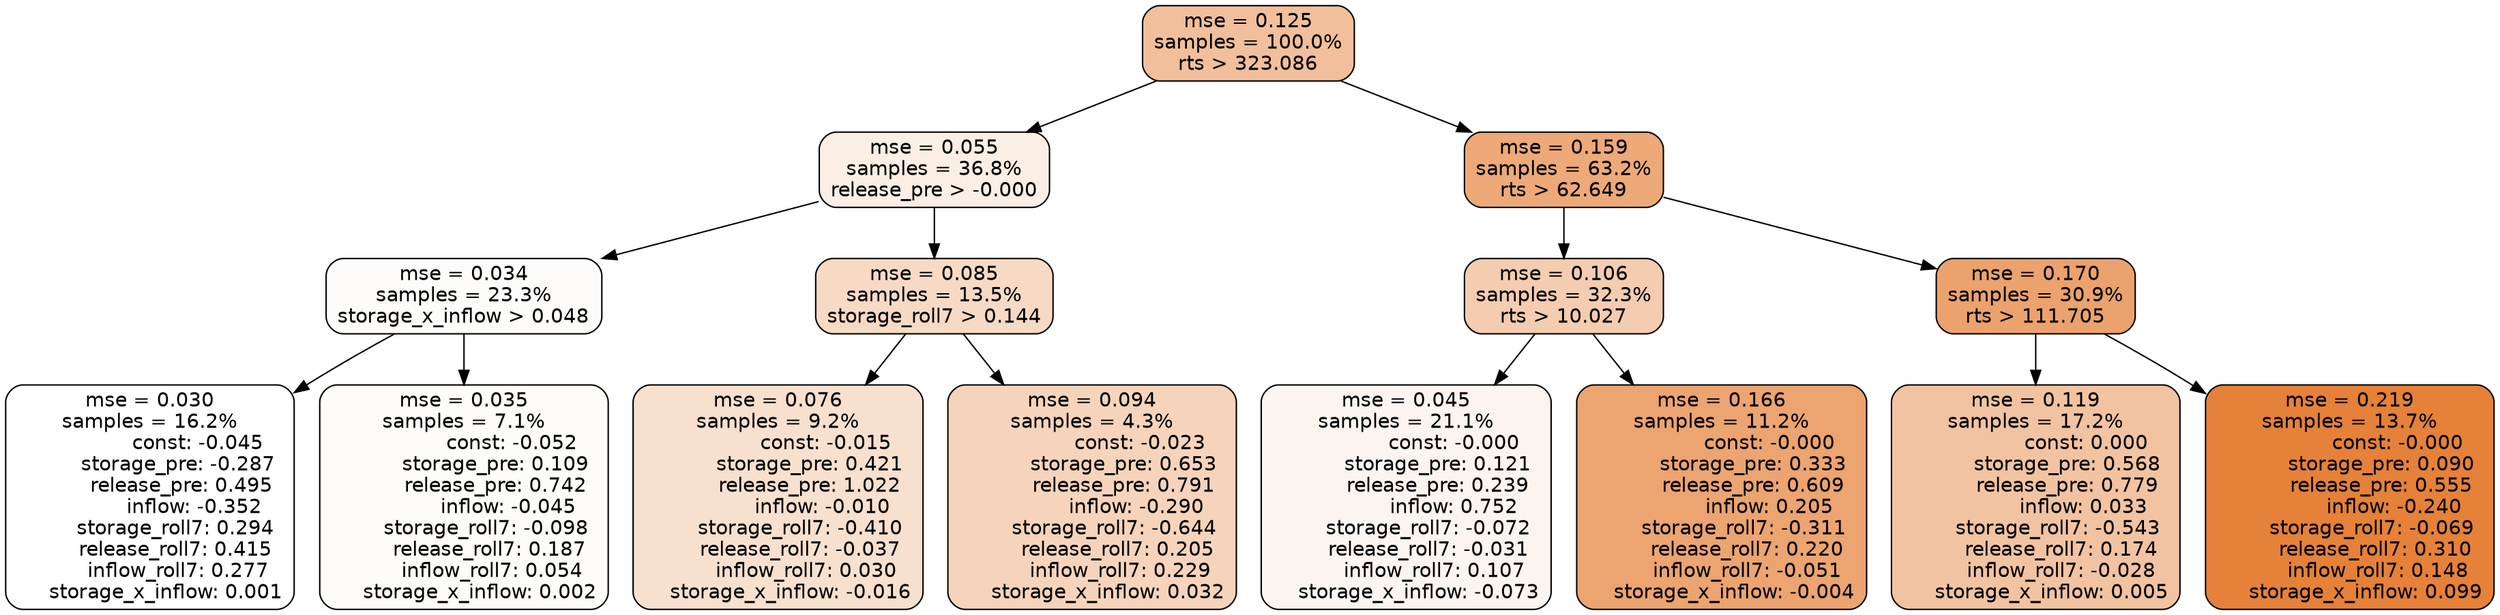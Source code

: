 digraph tree {
node [shape=rectangle, style="filled, rounded", color="black", fontname=helvetica] ;
edge [fontname=helvetica] ;
	"0" [label="mse = 0.125
samples = 100.0%
rts > 323.086", fillcolor="#f1bf9b"]
	"8" [label="mse = 0.055
samples = 36.8%
release_pre > -0.000", fillcolor="#fbeee4"]
	"1" [label="mse = 0.159
samples = 63.2%
rts > 62.649", fillcolor="#eda978"]
	"9" [label="mse = 0.034
samples = 23.3%
storage_x_inflow > 0.048", fillcolor="#fefcfa"]
	"12" [label="mse = 0.085
samples = 13.5%
storage_roll7 > 0.144", fillcolor="#f7dac4"]
	"2" [label="mse = 0.106
samples = 32.3%
rts > 10.027", fillcolor="#f4ccaf"]
	"5" [label="mse = 0.170
samples = 30.9%
rts > 111.705", fillcolor="#eba26c"]
	"10" [label="mse = 0.030
samples = 16.2%
               const: -0.045
         storage_pre: -0.287
          release_pre: 0.495
              inflow: -0.352
        storage_roll7: 0.294
        release_roll7: 0.415
         inflow_roll7: 0.277
     storage_x_inflow: 0.001", fillcolor="#ffffff"]
	"11" [label="mse = 0.035
samples = 7.1%
               const: -0.052
          storage_pre: 0.109
          release_pre: 0.742
              inflow: -0.045
       storage_roll7: -0.098
        release_roll7: 0.187
         inflow_roll7: 0.054
     storage_x_inflow: 0.002", fillcolor="#fefbf9"]
	"14" [label="mse = 0.076
samples = 9.2%
               const: -0.015
          storage_pre: 0.421
          release_pre: 1.022
              inflow: -0.010
       storage_roll7: -0.410
       release_roll7: -0.037
         inflow_roll7: 0.030
    storage_x_inflow: -0.016", fillcolor="#f8e0ce"]
	"13" [label="mse = 0.094
samples = 4.3%
               const: -0.023
          storage_pre: 0.653
          release_pre: 0.791
              inflow: -0.290
       storage_roll7: -0.644
        release_roll7: 0.205
         inflow_roll7: 0.229
     storage_x_inflow: 0.032", fillcolor="#f6d4bb"]
	"3" [label="mse = 0.045
samples = 21.1%
               const: -0.000
          storage_pre: 0.121
          release_pre: 0.239
               inflow: 0.752
       storage_roll7: -0.072
       release_roll7: -0.031
         inflow_roll7: 0.107
    storage_x_inflow: -0.073", fillcolor="#fcf4ee"]
	"4" [label="mse = 0.166
samples = 11.2%
               const: -0.000
          storage_pre: 0.333
          release_pre: 0.609
               inflow: 0.205
       storage_roll7: -0.311
        release_roll7: 0.220
        inflow_roll7: -0.051
    storage_x_inflow: -0.004", fillcolor="#eca470"]
	"7" [label="mse = 0.119
samples = 17.2%
                const: 0.000
          storage_pre: 0.568
          release_pre: 0.779
               inflow: 0.033
       storage_roll7: -0.543
        release_roll7: 0.174
        inflow_roll7: -0.028
     storage_x_inflow: 0.005", fillcolor="#f2c3a1"]
	"6" [label="mse = 0.219
samples = 13.7%
               const: -0.000
          storage_pre: 0.090
          release_pre: 0.555
              inflow: -0.240
       storage_roll7: -0.069
        release_roll7: 0.310
         inflow_roll7: 0.148
     storage_x_inflow: 0.099", fillcolor="#e58139"]

	"0" -> "1"
	"0" -> "8"
	"8" -> "9"
	"8" -> "12"
	"1" -> "2"
	"1" -> "5"
	"9" -> "10"
	"9" -> "11"
	"12" -> "13"
	"12" -> "14"
	"2" -> "3"
	"2" -> "4"
	"5" -> "6"
	"5" -> "7"
}